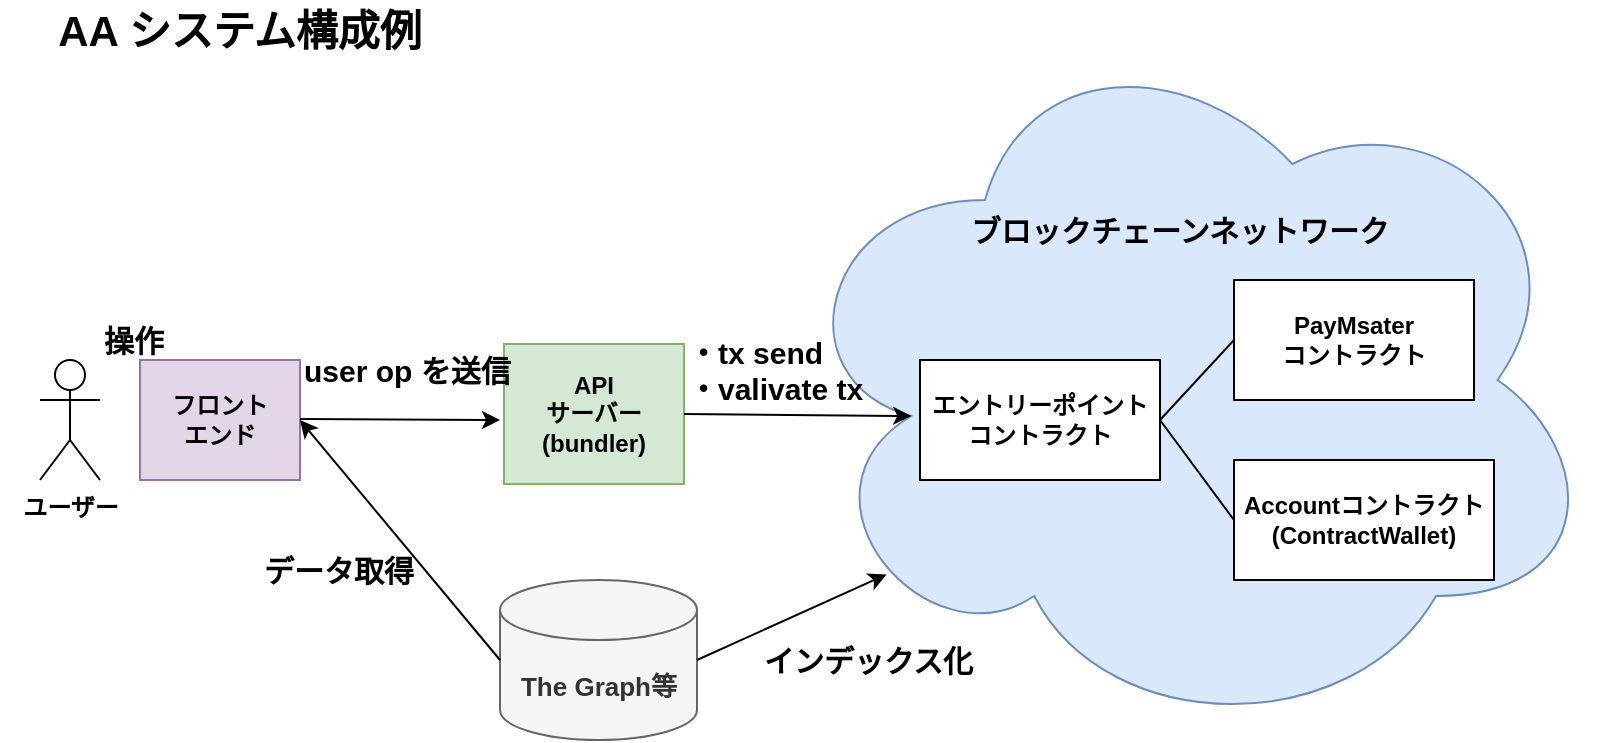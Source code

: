 <mxfile version="21.2.1" type="github" pages="2">
  <diagram name="システム構成案" id="sRmaoOlEm64ONSSTu1jG">
    <mxGraphModel dx="1504" dy="867" grid="1" gridSize="10" guides="1" tooltips="1" connect="1" arrows="1" fold="1" page="1" pageScale="1" pageWidth="827" pageHeight="1169" math="0" shadow="0">
      <root>
        <mxCell id="0" />
        <mxCell id="1" parent="0" />
        <mxCell id="91-crwCGvRFBWFTtSziR-1" value="&lt;b&gt;ユーザー&lt;/b&gt;" style="shape=umlActor;verticalLabelPosition=bottom;verticalAlign=top;html=1;outlineConnect=0;" parent="1" vertex="1">
          <mxGeometry x="40" y="230" width="30" height="60" as="geometry" />
        </mxCell>
        <mxCell id="91-crwCGvRFBWFTtSziR-2" value="" style="ellipse;shape=cloud;whiteSpace=wrap;html=1;fillColor=#dae8fc;strokeColor=#6c8ebf;" parent="1" vertex="1">
          <mxGeometry x="410" y="60" width="410" height="360" as="geometry" />
        </mxCell>
        <mxCell id="91-crwCGvRFBWFTtSziR-3" value="ブロックチェーンネットワーク" style="text;html=1;strokeColor=none;fillColor=none;align=center;verticalAlign=middle;whiteSpace=wrap;rounded=0;fontStyle=1;fontSize=15;" parent="1" vertex="1">
          <mxGeometry x="490" y="150" width="240" height="30" as="geometry" />
        </mxCell>
        <mxCell id="91-crwCGvRFBWFTtSziR-5" value="エントリーポイント&lt;br&gt;コントラクト" style="rounded=0;whiteSpace=wrap;html=1;fontStyle=1" parent="1" vertex="1">
          <mxGeometry x="480" y="230" width="120" height="60" as="geometry" />
        </mxCell>
        <mxCell id="91-crwCGvRFBWFTtSziR-6" value="Accountコントラクト&lt;br&gt;(ContractWallet)" style="rounded=0;whiteSpace=wrap;html=1;fontStyle=1" parent="1" vertex="1">
          <mxGeometry x="637" y="280" width="130" height="60" as="geometry" />
        </mxCell>
        <mxCell id="91-crwCGvRFBWFTtSziR-7" value="PayMsater&lt;br&gt;コントラクト" style="rounded=0;whiteSpace=wrap;html=1;fontStyle=1" parent="1" vertex="1">
          <mxGeometry x="637" y="190" width="120" height="60" as="geometry" />
        </mxCell>
        <mxCell id="91-crwCGvRFBWFTtSziR-8" value="" style="endArrow=none;html=1;rounded=0;entryX=0;entryY=0.5;entryDx=0;entryDy=0;exitX=1;exitY=0.5;exitDx=0;exitDy=0;" parent="1" source="91-crwCGvRFBWFTtSziR-5" target="91-crwCGvRFBWFTtSziR-7" edge="1">
          <mxGeometry width="50" height="50" relative="1" as="geometry">
            <mxPoint x="370" y="230" as="sourcePoint" />
            <mxPoint x="420" y="180" as="targetPoint" />
          </mxGeometry>
        </mxCell>
        <mxCell id="91-crwCGvRFBWFTtSziR-9" value="" style="endArrow=none;html=1;rounded=0;entryX=0;entryY=0.5;entryDx=0;entryDy=0;exitX=1;exitY=0.5;exitDx=0;exitDy=0;" parent="1" source="91-crwCGvRFBWFTtSziR-5" target="91-crwCGvRFBWFTtSziR-6" edge="1">
          <mxGeometry width="50" height="50" relative="1" as="geometry">
            <mxPoint x="610" y="270" as="sourcePoint" />
            <mxPoint x="647" y="230" as="targetPoint" />
          </mxGeometry>
        </mxCell>
        <mxCell id="91-crwCGvRFBWFTtSziR-10" value="フロント&lt;br&gt;エンド" style="rounded=0;whiteSpace=wrap;html=1;fontStyle=1;fillColor=#e1d5e7;strokeColor=#9673a6;" parent="1" vertex="1">
          <mxGeometry x="90" y="230" width="80" height="60" as="geometry" />
        </mxCell>
        <mxCell id="91-crwCGvRFBWFTtSziR-11" value="API&lt;br&gt;サーバー&lt;br&gt;(bundler)" style="rounded=0;whiteSpace=wrap;html=1;fontStyle=1;fillColor=#d5e8d4;strokeColor=#82b366;" parent="1" vertex="1">
          <mxGeometry x="272" y="222" width="90" height="70" as="geometry" />
        </mxCell>
        <mxCell id="91-crwCGvRFBWFTtSziR-12" value="" style="endArrow=classic;html=1;rounded=0;exitX=1;exitY=0.5;exitDx=0;exitDy=0;entryX=0.16;entryY=0.55;entryDx=0;entryDy=0;entryPerimeter=0;" parent="1" source="91-crwCGvRFBWFTtSziR-11" target="91-crwCGvRFBWFTtSziR-2" edge="1">
          <mxGeometry width="50" height="50" relative="1" as="geometry">
            <mxPoint x="370" y="230" as="sourcePoint" />
            <mxPoint x="420" y="180" as="targetPoint" />
          </mxGeometry>
        </mxCell>
        <mxCell id="91-crwCGvRFBWFTtSziR-13" value="AA システム構成例" style="text;html=1;strokeColor=none;fillColor=none;align=center;verticalAlign=middle;whiteSpace=wrap;rounded=0;fontStyle=1;fontSize=21;" parent="1" vertex="1">
          <mxGeometry x="20" y="50" width="240" height="30" as="geometry" />
        </mxCell>
        <mxCell id="91-crwCGvRFBWFTtSziR-15" value="" style="endArrow=classic;html=1;rounded=0;exitX=1;exitY=0.5;exitDx=0;exitDy=0;" parent="1" edge="1">
          <mxGeometry width="50" height="50" relative="1" as="geometry">
            <mxPoint x="170" y="259.5" as="sourcePoint" />
            <mxPoint x="270" y="260" as="targetPoint" />
          </mxGeometry>
        </mxCell>
        <mxCell id="91-crwCGvRFBWFTtSziR-16" value="・tx send&lt;br&gt;・valivate tx" style="text;html=1;strokeColor=none;fillColor=none;align=left;verticalAlign=middle;whiteSpace=wrap;rounded=0;fontStyle=1;fontSize=15;" parent="1" vertex="1">
          <mxGeometry x="362" y="220" width="110" height="30" as="geometry" />
        </mxCell>
        <mxCell id="91-crwCGvRFBWFTtSziR-17" value="user op を送信" style="text;html=1;strokeColor=none;fillColor=none;align=left;verticalAlign=middle;whiteSpace=wrap;rounded=0;fontStyle=1;fontSize=15;" parent="1" vertex="1">
          <mxGeometry x="170" y="220" width="110" height="30" as="geometry" />
        </mxCell>
        <mxCell id="91-crwCGvRFBWFTtSziR-18" value="操作" style="text;html=1;strokeColor=none;fillColor=none;align=left;verticalAlign=middle;whiteSpace=wrap;rounded=0;fontStyle=1;fontSize=15;" parent="1" vertex="1">
          <mxGeometry x="70" y="205" width="40" height="30" as="geometry" />
        </mxCell>
        <mxCell id="91-crwCGvRFBWFTtSziR-19" value="&lt;b&gt;&lt;font style=&quot;font-size: 13px;&quot;&gt;The Graph等&lt;/font&gt;&lt;/b&gt;" style="shape=cylinder3;whiteSpace=wrap;html=1;boundedLbl=1;backgroundOutline=1;size=15;fillColor=#f5f5f5;strokeColor=#666666;fontColor=#333333;" parent="1" vertex="1">
          <mxGeometry x="270" y="340" width="98.5" height="80" as="geometry" />
        </mxCell>
        <mxCell id="91-crwCGvRFBWFTtSziR-20" value="" style="endArrow=classic;html=1;rounded=0;exitX=0;exitY=0.5;exitDx=0;exitDy=0;entryX=1;entryY=0.5;entryDx=0;entryDy=0;exitPerimeter=0;" parent="1" source="91-crwCGvRFBWFTtSziR-19" target="91-crwCGvRFBWFTtSziR-10" edge="1">
          <mxGeometry width="50" height="50" relative="1" as="geometry">
            <mxPoint x="150" y="360" as="sourcePoint" />
            <mxPoint x="250" y="360.5" as="targetPoint" />
          </mxGeometry>
        </mxCell>
        <mxCell id="91-crwCGvRFBWFTtSziR-21" value="データ取得" style="text;html=1;strokeColor=none;fillColor=none;align=left;verticalAlign=middle;whiteSpace=wrap;rounded=0;fontStyle=1;fontSize=15;" parent="1" vertex="1">
          <mxGeometry x="150" y="320" width="90" height="30" as="geometry" />
        </mxCell>
        <mxCell id="91-crwCGvRFBWFTtSziR-22" value="" style="endArrow=classic;html=1;rounded=0;exitX=1;exitY=0.5;exitDx=0;exitDy=0;entryX=0.13;entryY=0.77;entryDx=0;entryDy=0;exitPerimeter=0;entryPerimeter=0;" parent="1" source="91-crwCGvRFBWFTtSziR-19" target="91-crwCGvRFBWFTtSziR-2" edge="1">
          <mxGeometry width="50" height="50" relative="1" as="geometry">
            <mxPoint x="490" y="480" as="sourcePoint" />
            <mxPoint x="390" y="360" as="targetPoint" />
          </mxGeometry>
        </mxCell>
        <mxCell id="91-crwCGvRFBWFTtSziR-23" value="インデックス化" style="text;html=1;strokeColor=none;fillColor=none;align=left;verticalAlign=middle;whiteSpace=wrap;rounded=0;fontStyle=1;fontSize=15;" parent="1" vertex="1">
          <mxGeometry x="400" y="365" width="110" height="30" as="geometry" />
        </mxCell>
      </root>
    </mxGraphModel>
  </diagram>
  <diagram id="FOkS3N1BkuX6z_dxiVu6" name="今回のプロダクトのイメージ">
    <mxGraphModel dx="1504" dy="867" grid="1" gridSize="10" guides="1" tooltips="1" connect="1" arrows="1" fold="1" page="1" pageScale="1" pageWidth="827" pageHeight="1169" math="0" shadow="0">
      <root>
        <mxCell id="0" />
        <mxCell id="1" parent="0" />
        <mxCell id="Dx9exK4WhoxF-dGRlam8-1" value="owner&lt;br&gt;お小遣いを管理する人" style="shape=umlActor;verticalLabelPosition=bottom;verticalAlign=top;html=1;outlineConnect=0;" parent="1" vertex="1">
          <mxGeometry x="50" y="280" width="30" height="60" as="geometry" />
        </mxCell>
        <mxCell id="Dx9exK4WhoxF-dGRlam8-2" value="受け取り手" style="shape=umlActor;verticalLabelPosition=bottom;verticalAlign=top;html=1;outlineConnect=0;" parent="1" vertex="1">
          <mxGeometry x="350" y="170" width="30" height="60" as="geometry" />
        </mxCell>
        <mxCell id="Dx9exK4WhoxF-dGRlam8-3" value="受け取り手" style="shape=umlActor;verticalLabelPosition=bottom;verticalAlign=top;html=1;outlineConnect=0;" parent="1" vertex="1">
          <mxGeometry x="350" y="280" width="30" height="60" as="geometry" />
        </mxCell>
        <mxCell id="Dx9exK4WhoxF-dGRlam8-4" value="受け取り手" style="shape=umlActor;verticalLabelPosition=bottom;verticalAlign=top;html=1;outlineConnect=0;" parent="1" vertex="1">
          <mxGeometry x="350" y="390" width="30" height="60" as="geometry" />
        </mxCell>
        <mxCell id="Dx9exK4WhoxF-dGRlam8-5" value="ウォレット&lt;br&gt;コントラクト" style="rounded=0;whiteSpace=wrap;html=1;fillColor=#dae8fc;strokeColor=#6c8ebf;" parent="1" vertex="1">
          <mxGeometry x="250" y="170" width="80" height="60" as="geometry" />
        </mxCell>
        <mxCell id="Dx9exK4WhoxF-dGRlam8-6" value="ウォレット&lt;br&gt;コントラクト" style="rounded=0;whiteSpace=wrap;html=1;fillColor=#dae8fc;strokeColor=#6c8ebf;" parent="1" vertex="1">
          <mxGeometry x="250" y="280" width="80" height="60" as="geometry" />
        </mxCell>
        <mxCell id="Dx9exK4WhoxF-dGRlam8-7" value="ウォレット&lt;br&gt;コントラクト" style="rounded=0;whiteSpace=wrap;html=1;fillColor=#dae8fc;strokeColor=#6c8ebf;" parent="1" vertex="1">
          <mxGeometry x="250" y="390" width="80" height="60" as="geometry" />
        </mxCell>
        <mxCell id="Dx9exK4WhoxF-dGRlam8-8" value="" style="endArrow=classic;html=1;rounded=0;entryX=0;entryY=0.5;entryDx=0;entryDy=0;" parent="1" source="Dx9exK4WhoxF-dGRlam8-1" target="Dx9exK4WhoxF-dGRlam8-6" edge="1">
          <mxGeometry width="50" height="50" relative="1" as="geometry">
            <mxPoint x="430" y="370" as="sourcePoint" />
            <mxPoint x="480" y="320" as="targetPoint" />
          </mxGeometry>
        </mxCell>
        <mxCell id="Dx9exK4WhoxF-dGRlam8-9" value="" style="endArrow=classic;html=1;rounded=0;entryX=0;entryY=0.5;entryDx=0;entryDy=0;edgeStyle=orthogonalEdgeStyle;" parent="1" target="Dx9exK4WhoxF-dGRlam8-5" edge="1">
          <mxGeometry width="50" height="50" relative="1" as="geometry">
            <mxPoint x="80" y="310" as="sourcePoint" />
            <mxPoint x="260" y="320" as="targetPoint" />
          </mxGeometry>
        </mxCell>
        <mxCell id="Dx9exK4WhoxF-dGRlam8-10" value="" style="endArrow=classic;html=1;rounded=0;entryX=0;entryY=0.5;entryDx=0;entryDy=0;edgeStyle=orthogonalEdgeStyle;" parent="1" target="Dx9exK4WhoxF-dGRlam8-7" edge="1">
          <mxGeometry width="50" height="50" relative="1" as="geometry">
            <mxPoint x="80" y="310" as="sourcePoint" />
            <mxPoint x="260" y="210" as="targetPoint" />
          </mxGeometry>
        </mxCell>
        <mxCell id="Dx9exK4WhoxF-dGRlam8-11" value="作成・入金" style="text;html=1;strokeColor=none;fillColor=none;align=center;verticalAlign=middle;whiteSpace=wrap;rounded=0;" parent="1" vertex="1">
          <mxGeometry x="120" y="160" width="80" height="30" as="geometry" />
        </mxCell>
        <mxCell id="Dx9exK4WhoxF-dGRlam8-12" value="送信先" style="shape=umlActor;verticalLabelPosition=bottom;verticalAlign=top;html=1;outlineConnect=0;" parent="1" vertex="1">
          <mxGeometry x="540" y="170" width="30" height="60" as="geometry" />
        </mxCell>
        <mxCell id="Dx9exK4WhoxF-dGRlam8-13" value="送信先" style="shape=umlActor;verticalLabelPosition=bottom;verticalAlign=top;html=1;outlineConnect=0;" parent="1" vertex="1">
          <mxGeometry x="540" y="280" width="30" height="60" as="geometry" />
        </mxCell>
        <mxCell id="Dx9exK4WhoxF-dGRlam8-14" value="送信先" style="shape=umlActor;verticalLabelPosition=bottom;verticalAlign=top;html=1;outlineConnect=0;" parent="1" vertex="1">
          <mxGeometry x="540" y="390" width="30" height="60" as="geometry" />
        </mxCell>
        <mxCell id="Dx9exK4WhoxF-dGRlam8-15" value="" style="endArrow=classic;html=1;rounded=0;entryX=0;entryY=0.5;entryDx=0;entryDy=0;" parent="1" edge="1">
          <mxGeometry width="50" height="50" relative="1" as="geometry">
            <mxPoint x="380" y="199.5" as="sourcePoint" />
            <mxPoint x="550" y="199.5" as="targetPoint" />
          </mxGeometry>
        </mxCell>
        <mxCell id="Dx9exK4WhoxF-dGRlam8-16" value="" style="endArrow=classic;html=1;rounded=0;entryX=0;entryY=0.5;entryDx=0;entryDy=0;" parent="1" edge="1">
          <mxGeometry width="50" height="50" relative="1" as="geometry">
            <mxPoint x="380" y="320" as="sourcePoint" />
            <mxPoint x="550" y="320" as="targetPoint" />
          </mxGeometry>
        </mxCell>
        <mxCell id="Dx9exK4WhoxF-dGRlam8-17" value="" style="endArrow=classic;html=1;rounded=0;entryX=0;entryY=0.5;entryDx=0;entryDy=0;" parent="1" edge="1">
          <mxGeometry width="50" height="50" relative="1" as="geometry">
            <mxPoint x="380" y="419.5" as="sourcePoint" />
            <mxPoint x="550" y="419.5" as="targetPoint" />
          </mxGeometry>
        </mxCell>
        <mxCell id="Dx9exK4WhoxF-dGRlam8-18" value="任意の相手に送金&lt;br&gt;ガスレス・ノーキーマネジメントで&lt;br&gt;できるとAAの良さが引き出せそう" style="text;html=1;strokeColor=none;fillColor=none;align=left;verticalAlign=middle;whiteSpace=wrap;rounded=0;" parent="1" vertex="1">
          <mxGeometry x="370" y="100" width="210" height="60" as="geometry" />
        </mxCell>
        <mxCell id="d_SwZreV0DAd5qoBKL9L-1" value="プロダクトのイメージ&lt;br&gt;&lt;font style=&quot;font-size: 18px;&quot;&gt;※ AAの仕組みを理解することに重きを置いてます。&lt;/font&gt;" style="text;html=1;strokeColor=none;fillColor=none;align=left;verticalAlign=middle;whiteSpace=wrap;rounded=0;fontStyle=1;fontSize=21;" parent="1" vertex="1">
          <mxGeometry x="20" y="50" width="530" height="30" as="geometry" />
        </mxCell>
      </root>
    </mxGraphModel>
  </diagram>
</mxfile>
